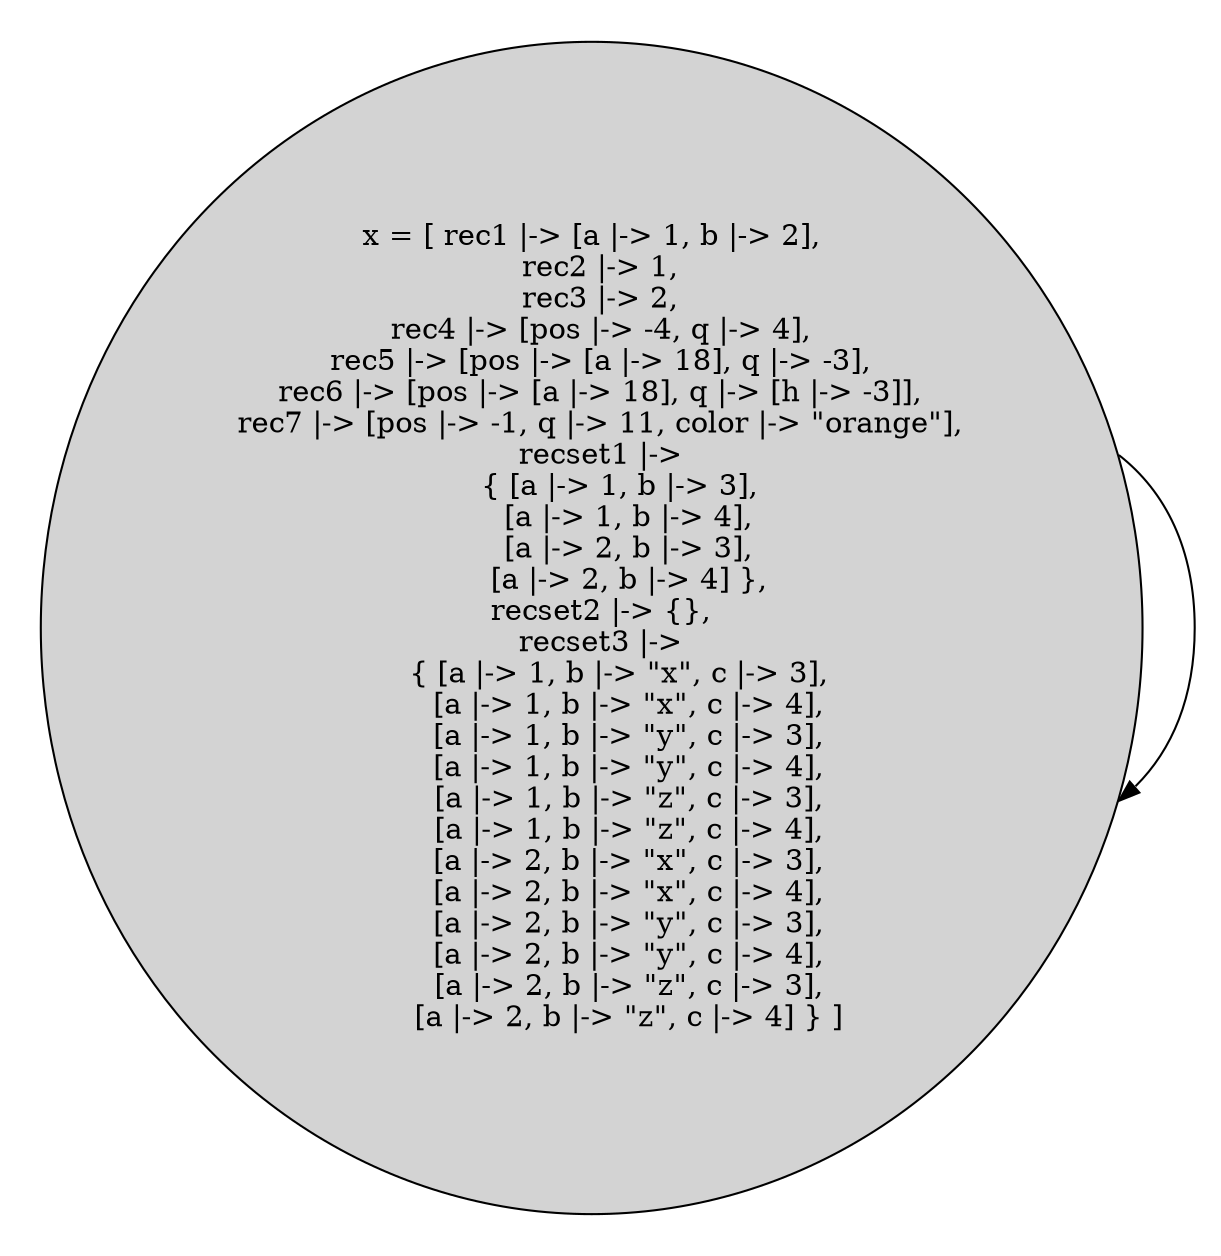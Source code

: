 strict digraph DiskGraph {
nodesep=0.35;
subgraph cluster_graph {
color="white";
-7658035160243480487 [label="x = [ rec1 |-> [a |-> 1, b |-> 2],\n  rec2 |-> 1,\n  rec3 |-> 2,\n  rec4 |-> [pos |-> -4, q |-> 4],\n  rec5 |-> [pos |-> [a |-> 18], q |-> -3],\n  rec6 |-> [pos |-> [a |-> 18], q |-> [h |-> -3]],\n  rec7 |-> [pos |-> -1, q |-> 11, color |-> \"orange\"],\n  recset1 |->\n      { [a |-> 1, b |-> 3],\n        [a |-> 1, b |-> 4],\n        [a |-> 2, b |-> 3],\n        [a |-> 2, b |-> 4] },\n  recset2 |-> {},\n  recset3 |->\n      { [a |-> 1, b |-> \"x\", c |-> 3],\n        [a |-> 1, b |-> \"x\", c |-> 4],\n        [a |-> 1, b |-> \"y\", c |-> 3],\n        [a |-> 1, b |-> \"y\", c |-> 4],\n        [a |-> 1, b |-> \"z\", c |-> 3],\n        [a |-> 1, b |-> \"z\", c |-> 4],\n        [a |-> 2, b |-> \"x\", c |-> 3],\n        [a |-> 2, b |-> \"x\", c |-> 4],\n        [a |-> 2, b |-> \"y\", c |-> 3],\n        [a |-> 2, b |-> \"y\", c |-> 4],\n        [a |-> 2, b |-> \"z\", c |-> 3],\n        [a |-> 2, b |-> \"z\", c |-> 4] } ]",style = filled]
-7658035160243480487 -> -7658035160243480487 [label="",color="black",fontcolor="black"];
{rank = same; -7658035160243480487;}
}
}